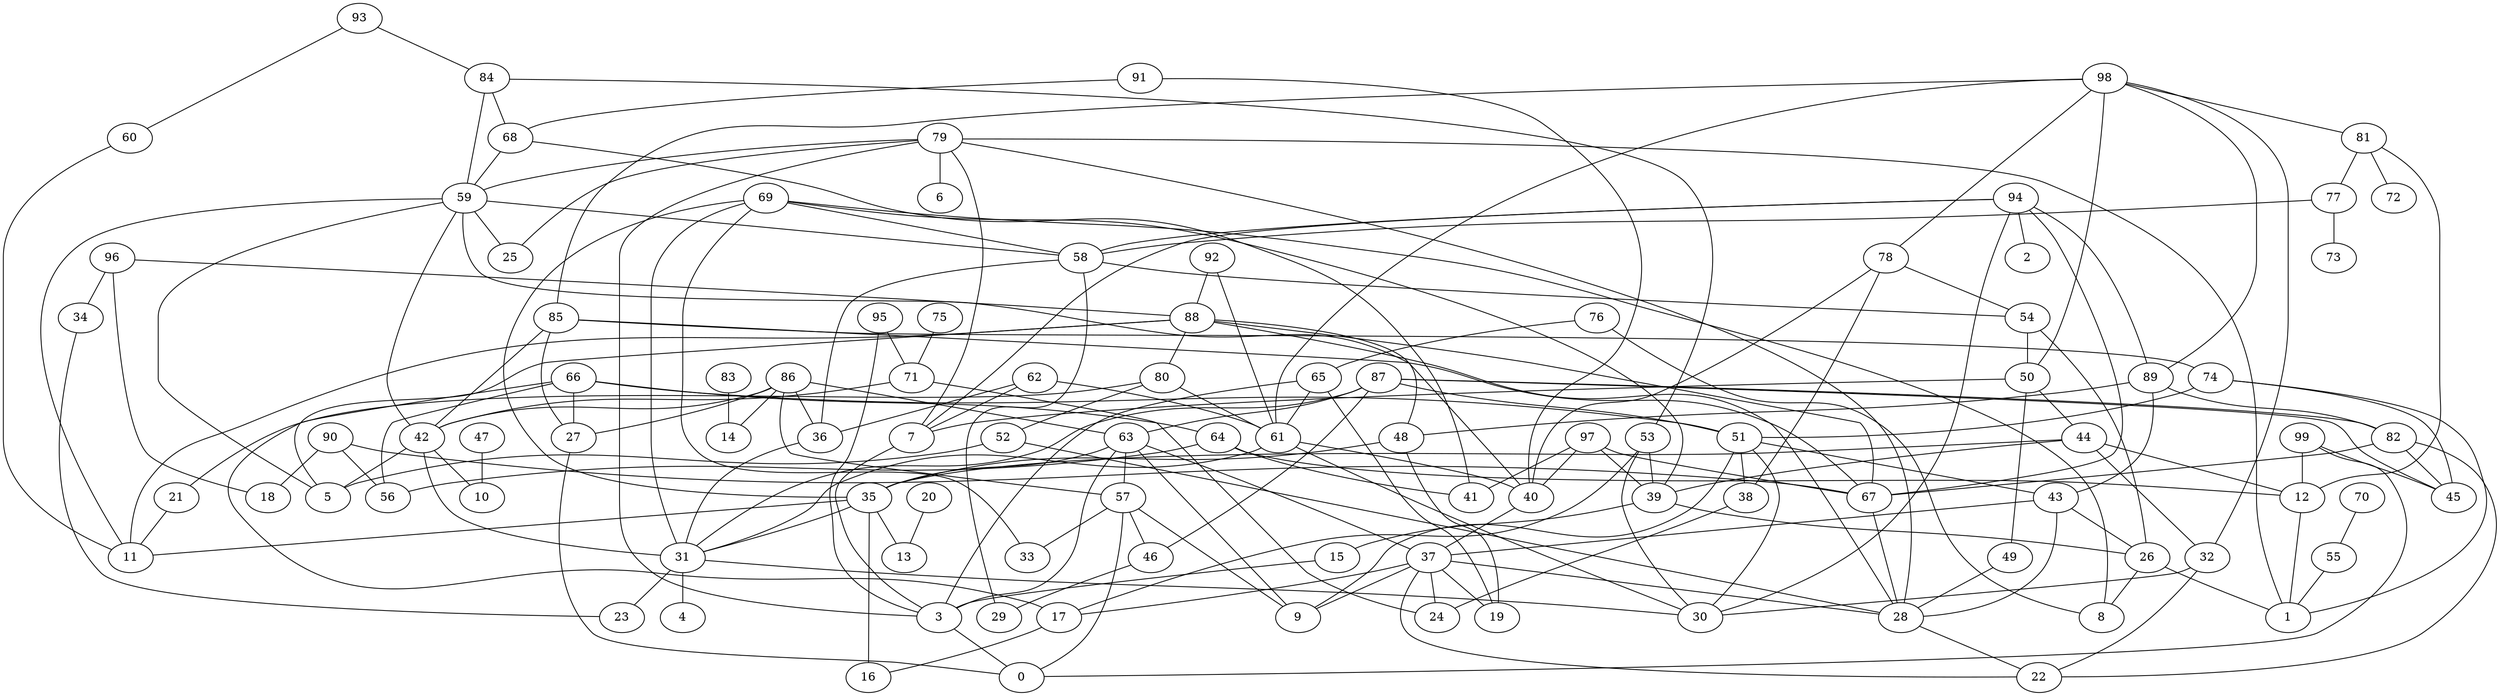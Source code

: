 /* Created by igraph 0.7.0 */
graph {
  0;
  1;
  2;
  3;
  4;
  5;
  6;
  7;
  8;
  9;
  10;
  11;
  12;
  13;
  14;
  15;
  16;
  17;
  18;
  19;
  20;
  21;
  22;
  23;
  24;
  25;
  26;
  27;
  28;
  29;
  30;
  31;
  32;
  33;
  34;
  35;
  36;
  37;
  38;
  39;
  40;
  41;
  42;
  43;
  44;
  45;
  46;
  47;
  48;
  49;
  50;
  51;
  52;
  53;
  54;
  55;
  56;
  57;
  58;
  59;
  60;
  61;
  62;
  63;
  64;
  65;
  66;
  67;
  68;
  69;
  70;
  71;
  72;
  73;
  74;
  75;
  76;
  77;
  78;
  79;
  80;
  81;
  82;
  83;
  84;
  85;
  86;
  87;
  88;
  89;
  90;
  91;
  92;
  93;
  94;
  95;
  96;
  97;
  98;
  99;

  3 -- 0;
  27 -- 0;
  57 -- 0;
  99 -- 0;
  12 -- 1;
  26 -- 1;
  55 -- 1;
  74 -- 1;
  79 -- 1;
  94 -- 2;
  7 -- 3;
  15 -- 3;
  63 -- 3;
  65 -- 3;
  79 -- 3;
  95 -- 3;
  31 -- 4;
  42 -- 5;
  52 -- 5;
  59 -- 5;
  88 -- 5;
  79 -- 6;
  50 -- 7;
  62 -- 7;
  79 -- 7;
  94 -- 7;
  26 -- 8;
  69 -- 8;
  76 -- 8;
  37 -- 9;
  51 -- 9;
  57 -- 9;
  63 -- 9;
  42 -- 10;
  47 -- 10;
  21 -- 11;
  35 -- 11;
  59 -- 11;
  60 -- 11;
  88 -- 11;
  44 -- 12;
  64 -- 12;
  81 -- 12;
  99 -- 12;
  20 -- 13;
  35 -- 13;
  83 -- 14;
  86 -- 14;
  39 -- 15;
  17 -- 16;
  35 -- 16;
  37 -- 17;
  53 -- 17;
  66 -- 17;
  90 -- 18;
  96 -- 18;
  37 -- 19;
  48 -- 19;
  65 -- 19;
  80 -- 21;
  28 -- 22;
  32 -- 22;
  37 -- 22;
  82 -- 22;
  31 -- 23;
  34 -- 23;
  37 -- 24;
  38 -- 24;
  71 -- 24;
  59 -- 25;
  79 -- 25;
  39 -- 26;
  43 -- 26;
  54 -- 26;
  66 -- 27;
  85 -- 27;
  86 -- 27;
  37 -- 28;
  43 -- 28;
  49 -- 28;
  52 -- 28;
  67 -- 28;
  79 -- 28;
  88 -- 28;
  46 -- 29;
  58 -- 29;
  31 -- 30;
  32 -- 30;
  51 -- 30;
  53 -- 30;
  61 -- 30;
  94 -- 30;
  35 -- 31;
  36 -- 31;
  42 -- 31;
  61 -- 31;
  69 -- 31;
  87 -- 31;
  44 -- 32;
  98 -- 32;
  57 -- 33;
  69 -- 33;
  96 -- 34;
  44 -- 35;
  48 -- 35;
  63 -- 35;
  69 -- 35;
  58 -- 36;
  62 -- 36;
  86 -- 36;
  40 -- 37;
  43 -- 37;
  63 -- 37;
  51 -- 38;
  78 -- 38;
  44 -- 39;
  53 -- 39;
  69 -- 39;
  97 -- 39;
  59 -- 40;
  61 -- 40;
  78 -- 40;
  91 -- 40;
  97 -- 40;
  64 -- 41;
  68 -- 41;
  97 -- 41;
  59 -- 42;
  71 -- 42;
  85 -- 42;
  86 -- 42;
  51 -- 43;
  89 -- 43;
  50 -- 44;
  74 -- 45;
  82 -- 45;
  87 -- 45;
  99 -- 45;
  57 -- 46;
  87 -- 46;
  88 -- 48;
  89 -- 48;
  50 -- 49;
  54 -- 50;
  98 -- 50;
  66 -- 51;
  74 -- 51;
  87 -- 51;
  80 -- 52;
  84 -- 53;
  58 -- 54;
  78 -- 54;
  70 -- 55;
  64 -- 56;
  66 -- 56;
  90 -- 56;
  63 -- 57;
  86 -- 57;
  59 -- 58;
  69 -- 58;
  77 -- 58;
  94 -- 58;
  68 -- 59;
  79 -- 59;
  84 -- 59;
  93 -- 60;
  62 -- 61;
  65 -- 61;
  80 -- 61;
  92 -- 61;
  98 -- 61;
  86 -- 63;
  87 -- 63;
  66 -- 64;
  76 -- 65;
  82 -- 67;
  85 -- 67;
  88 -- 67;
  90 -- 67;
  94 -- 67;
  97 -- 67;
  84 -- 68;
  91 -- 68;
  75 -- 71;
  95 -- 71;
  81 -- 72;
  77 -- 73;
  85 -- 74;
  81 -- 77;
  98 -- 78;
  88 -- 80;
  98 -- 81;
  87 -- 82;
  89 -- 82;
  93 -- 84;
  98 -- 85;
  92 -- 88;
  96 -- 88;
  94 -- 89;
  98 -- 89;
}
